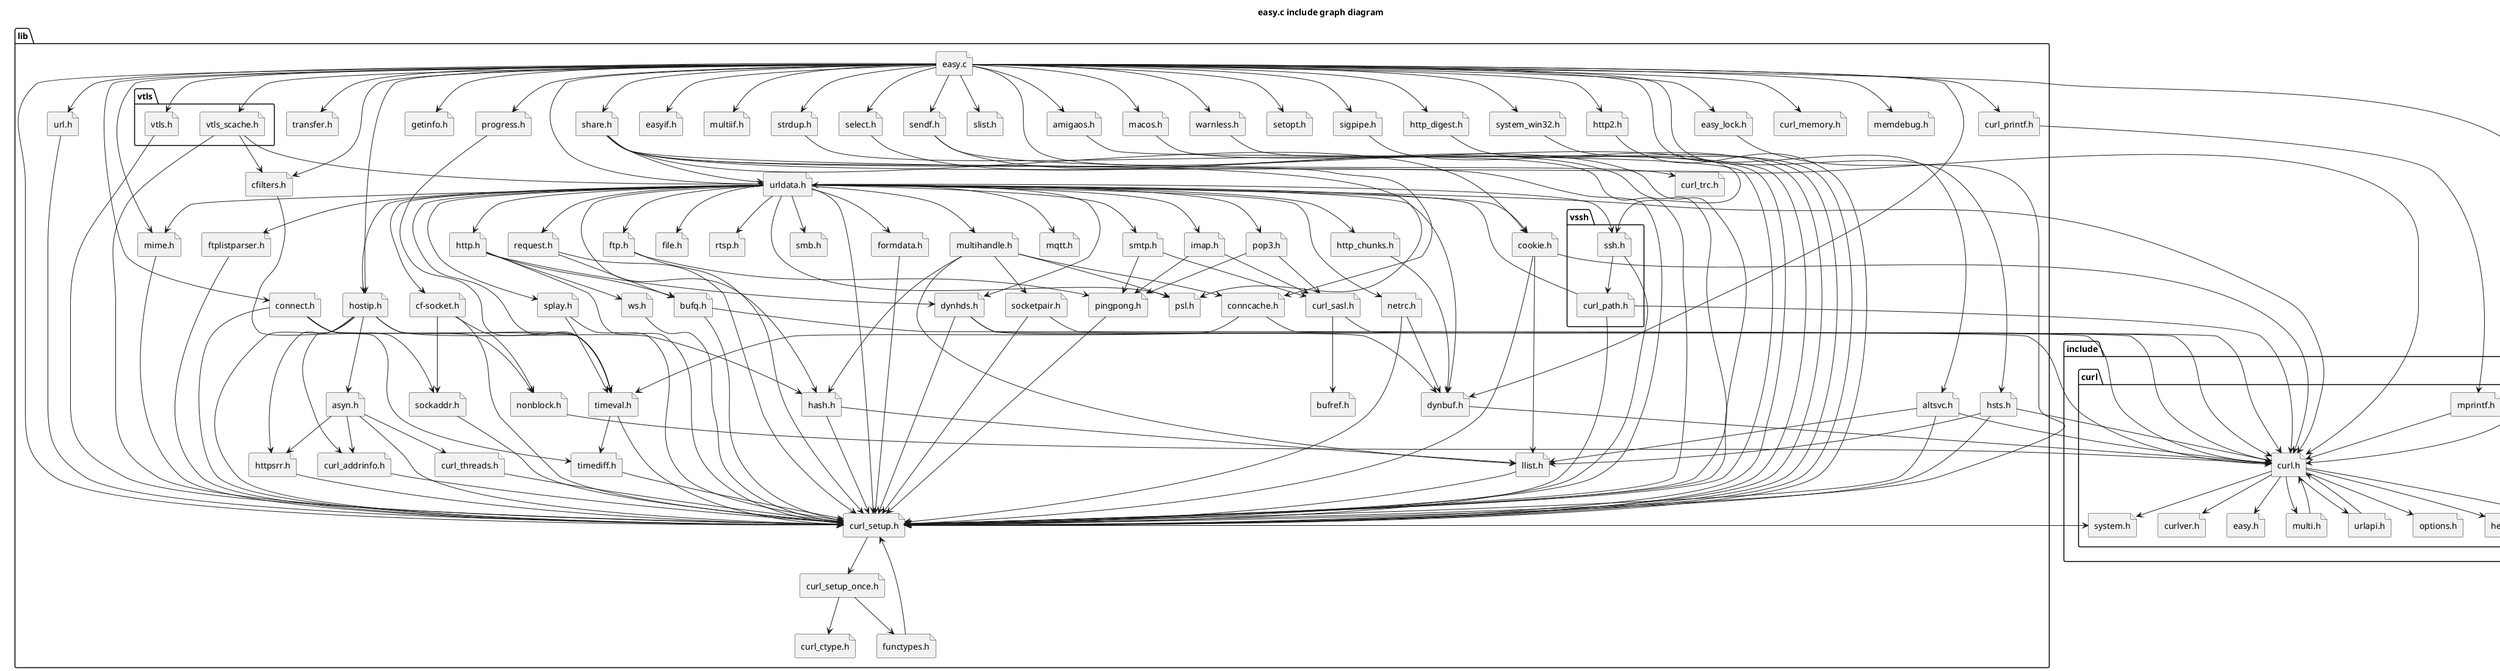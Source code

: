 @startuml
title easy.c include graph diagram
folder "lib" as C_0002232197533113599798 {
file "easy.c" as C_0015287015300646394719 [[https://github.com/curl/curl/blob/34cf9d54a46598c44938aa7598820484d7af7133/lib/easy.c#L0{easy.c}]]
file "curl_setup.h" as C_0000646528085446846279 [[https://github.com/curl/curl/blob/34cf9d54a46598c44938aa7598820484d7af7133/lib/curl_setup.h#L0{curl_setup.h}]]
file "curl_setup_once.h" as C_0004275998670208811999 [[https://github.com/curl/curl/blob/34cf9d54a46598c44938aa7598820484d7af7133/lib/curl_setup_once.h#L0{curl_setup_once.h}]]
file "functypes.h" as C_0007612796725623720580 [[https://github.com/curl/curl/blob/34cf9d54a46598c44938aa7598820484d7af7133/lib/functypes.h#L0{functypes.h}]]
file "curl_ctype.h" as C_0006623058318691467101
file "urldata.h" as C_0008207651817421651111 [[https://github.com/curl/curl/blob/34cf9d54a46598c44938aa7598820484d7af7133/lib/urldata.h#L0{urldata.h}]]
file "cookie.h" as C_0007464746859516693407 [[https://github.com/curl/curl/blob/34cf9d54a46598c44938aa7598820484d7af7133/lib/cookie.h#L0{cookie.h}]]
file "llist.h" as C_0012666957333512907746 [[https://github.com/curl/curl/blob/34cf9d54a46598c44938aa7598820484d7af7133/lib/llist.h#L0{llist.h}]]
file "psl.h" as C_0018015096936557747723 [[https://github.com/curl/curl/blob/34cf9d54a46598c44938aa7598820484d7af7133/lib/psl.h#L0{psl.h}]]
file "formdata.h" as C_0010781941694435776604 [[https://github.com/curl/curl/blob/34cf9d54a46598c44938aa7598820484d7af7133/lib/formdata.h#L0{formdata.h}]]
file "timeval.h" as C_0003942973168093233841 [[https://github.com/curl/curl/blob/34cf9d54a46598c44938aa7598820484d7af7133/lib/timeval.h#L0{timeval.h}]]
file "timediff.h" as C_0004795095474193563733 [[https://github.com/curl/curl/blob/34cf9d54a46598c44938aa7598820484d7af7133/lib/timediff.h#L0{timediff.h}]]
file "http_chunks.h" as C_0002666178959909091589 [[https://github.com/curl/curl/blob/34cf9d54a46598c44938aa7598820484d7af7133/lib/http_chunks.h#L0{http_chunks.h}]]
file "dynbuf.h" as C_0014003302598600533947 [[https://github.com/curl/curl/blob/34cf9d54a46598c44938aa7598820484d7af7133/lib/dynbuf.h#L0{dynbuf.h}]]
file "hostip.h" as C_0006915394037512862599 [[https://github.com/curl/curl/blob/34cf9d54a46598c44938aa7598820484d7af7133/lib/hostip.h#L0{hostip.h}]]
file "hash.h" as C_0013006796626596541886 [[https://github.com/curl/curl/blob/34cf9d54a46598c44938aa7598820484d7af7133/lib/hash.h#L0{hash.h}]]
file "curl_addrinfo.h" as C_0010667465950941099759 [[https://github.com/curl/curl/blob/34cf9d54a46598c44938aa7598820484d7af7133/lib/curl_addrinfo.h#L0{curl_addrinfo.h}]]
file "asyn.h" as C_0003813747961273035177 [[https://github.com/curl/curl/blob/34cf9d54a46598c44938aa7598820484d7af7133/lib/asyn.h#L0{asyn.h}]]
file "httpsrr.h" as C_0002055858696634094718 [[https://github.com/curl/curl/blob/34cf9d54a46598c44938aa7598820484d7af7133/lib/httpsrr.h#L0{httpsrr.h}]]
file "curl_threads.h" as C_0008060883473502103105 [[https://github.com/curl/curl/blob/34cf9d54a46598c44938aa7598820484d7af7133/lib/curl_threads.h#L0{curl_threads.h}]]
file "splay.h" as C_0008866603747769340848 [[https://github.com/curl/curl/blob/34cf9d54a46598c44938aa7598820484d7af7133/lib/splay.h#L0{splay.h}]]
file "dynhds.h" as C_0002455264716415003872 [[https://github.com/curl/curl/blob/34cf9d54a46598c44938aa7598820484d7af7133/lib/dynhds.h#L0{dynhds.h}]]
file "request.h" as C_0006533569611061620602 [[https://github.com/curl/curl/blob/34cf9d54a46598c44938aa7598820484d7af7133/lib/request.h#L0{request.h}]]
file "bufq.h" as C_0015457730248039514923 [[https://github.com/curl/curl/blob/34cf9d54a46598c44938aa7598820484d7af7133/lib/bufq.h#L0{bufq.h}]]
file "netrc.h" as C_0006830955771058752803 [[https://github.com/curl/curl/blob/34cf9d54a46598c44938aa7598820484d7af7133/lib/netrc.h#L0{netrc.h}]]
file "mime.h" as C_0016614371339894094714 [[https://github.com/curl/curl/blob/34cf9d54a46598c44938aa7598820484d7af7133/lib/mime.h#L0{mime.h}]]
file "imap.h" as C_0010497668000691285202 [[https://github.com/curl/curl/blob/34cf9d54a46598c44938aa7598820484d7af7133/lib/imap.h#L0{imap.h}]]
file "pingpong.h" as C_0001311149214681417309 [[https://github.com/curl/curl/blob/34cf9d54a46598c44938aa7598820484d7af7133/lib/pingpong.h#L0{pingpong.h}]]
file "curl_sasl.h" as C_0012495795721550223283 [[https://github.com/curl/curl/blob/34cf9d54a46598c44938aa7598820484d7af7133/lib/curl_sasl.h#L0{curl_sasl.h}]]
file "bufref.h" as C_0000175544538354667254
file "pop3.h" as C_0004294033902666541271 [[https://github.com/curl/curl/blob/34cf9d54a46598c44938aa7598820484d7af7133/lib/pop3.h#L0{pop3.h}]]
file "smtp.h" as C_0012972982946690805707 [[https://github.com/curl/curl/blob/34cf9d54a46598c44938aa7598820484d7af7133/lib/smtp.h#L0{smtp.h}]]
file "ftp.h" as C_0018140035447959041040 [[https://github.com/curl/curl/blob/34cf9d54a46598c44938aa7598820484d7af7133/lib/ftp.h#L0{ftp.h}]]
file "file.h" as C_0004605967144179823329
folder "vssh" as C_0007521860544535015095 {
file "ssh.h" as C_0016135644209072313647 [[https://github.com/curl/curl/blob/34cf9d54a46598c44938aa7598820484d7af7133/lib/vssh/ssh.h#L0{ssh.h}]]
file "curl_path.h" as C_0004449230561238832077 [[https://github.com/curl/curl/blob/34cf9d54a46598c44938aa7598820484d7af7133/lib/vssh/curl_path.h#L0{curl_path.h}]]
}
file "http.h" as C_0015461607327597967714 [[https://github.com/curl/curl/blob/34cf9d54a46598c44938aa7598820484d7af7133/lib/http.h#L0{http.h}]]
file "ws.h" as C_0004045330715466787635 [[https://github.com/curl/curl/blob/34cf9d54a46598c44938aa7598820484d7af7133/lib/ws.h#L0{ws.h}]]
file "rtsp.h" as C_0017619387340773780176
file "smb.h" as C_0005239178427457471455
file "mqtt.h" as C_0005568966205981895727
file "ftplistparser.h" as C_0015789222290820753373 [[https://github.com/curl/curl/blob/34cf9d54a46598c44938aa7598820484d7af7133/lib/ftplistparser.h#L0{ftplistparser.h}]]
file "multihandle.h" as C_0006620376579519105764 [[https://github.com/curl/curl/blob/34cf9d54a46598c44938aa7598820484d7af7133/lib/multihandle.h#L0{multihandle.h}]]
file "conncache.h" as C_0008063598874418293554 [[https://github.com/curl/curl/blob/34cf9d54a46598c44938aa7598820484d7af7133/lib/conncache.h#L0{conncache.h}]]
file "socketpair.h" as C_0016461330404234227394 [[https://github.com/curl/curl/blob/34cf9d54a46598c44938aa7598820484d7af7133/lib/socketpair.h#L0{socketpair.h}]]
file "cf-socket.h" as C_0018166173072760921438 [[https://github.com/curl/curl/blob/34cf9d54a46598c44938aa7598820484d7af7133/lib/cf-socket.h#L0{cf-socket.h}]]
file "nonblock.h" as C_0011853417171601171142 [[https://github.com/curl/curl/blob/34cf9d54a46598c44938aa7598820484d7af7133/lib/nonblock.h#L0{nonblock.h}]]
file "sockaddr.h" as C_0014769138356066899486 [[https://github.com/curl/curl/blob/34cf9d54a46598c44938aa7598820484d7af7133/lib/sockaddr.h#L0{sockaddr.h}]]
file "transfer.h" as C_0012167518981426832310
folder "vtls" as C_0001362615496805344961 {
file "vtls.h" as C_0005504902741118184693 [[https://github.com/curl/curl/blob/34cf9d54a46598c44938aa7598820484d7af7133/lib/vtls/vtls.h#L0{vtls.h}]]
file "vtls_scache.h" as C_0013477963200957504372 [[https://github.com/curl/curl/blob/34cf9d54a46598c44938aa7598820484d7af7133/lib/vtls/vtls_scache.h#L0{vtls_scache.h}]]
}
file "cfilters.h" as C_0015793645595068977855 [[https://github.com/curl/curl/blob/34cf9d54a46598c44938aa7598820484d7af7133/lib/cfilters.h#L0{cfilters.h}]]
file "url.h" as C_0014958045505142703132 [[https://github.com/curl/curl/blob/34cf9d54a46598c44938aa7598820484d7af7133/lib/url.h#L0{url.h}]]
file "getinfo.h" as C_0012674648236147648524
file "share.h" as C_0002540627672727603488 [[https://github.com/curl/curl/blob/34cf9d54a46598c44938aa7598820484d7af7133/lib/share.h#L0{share.h}]]
file "strdup.h" as C_0015582106932737828056 [[https://github.com/curl/curl/blob/34cf9d54a46598c44938aa7598820484d7af7133/lib/strdup.h#L0{strdup.h}]]
file "progress.h" as C_0001301682878974738595 [[https://github.com/curl/curl/blob/34cf9d54a46598c44938aa7598820484d7af7133/lib/progress.h#L0{progress.h}]]
file "easyif.h" as C_0008830496881248380670
file "multiif.h" as C_0015363070810358473807
file "select.h" as C_0001082454413831469589 [[https://github.com/curl/curl/blob/34cf9d54a46598c44938aa7598820484d7af7133/lib/select.h#L0{select.h}]]
file "sendf.h" as C_0004144397109022036675 [[https://github.com/curl/curl/blob/34cf9d54a46598c44938aa7598820484d7af7133/lib/sendf.h#L0{sendf.h}]]
file "curl_trc.h" as C_0004523884406253102559
file "connect.h" as C_0010302801373838266337 [[https://github.com/curl/curl/blob/34cf9d54a46598c44938aa7598820484d7af7133/lib/connect.h#L0{connect.h}]]
file "slist.h" as C_0007799619029719294405
file "amigaos.h" as C_0011277163050439453471 [[https://github.com/curl/curl/blob/34cf9d54a46598c44938aa7598820484d7af7133/lib/amigaos.h#L0{amigaos.h}]]
file "macos.h" as C_0015919380896891542405 [[https://github.com/curl/curl/blob/34cf9d54a46598c44938aa7598820484d7af7133/lib/macos.h#L0{macos.h}]]
file "warnless.h" as C_0015719645572827506202 [[https://github.com/curl/curl/blob/34cf9d54a46598c44938aa7598820484d7af7133/lib/warnless.h#L0{warnless.h}]]
file "sigpipe.h" as C_0016083325725982440845 [[https://github.com/curl/curl/blob/34cf9d54a46598c44938aa7598820484d7af7133/lib/sigpipe.h#L0{sigpipe.h}]]
file "setopt.h" as C_0010360135695613795994
file "http_digest.h" as C_0014129302005015621121 [[https://github.com/curl/curl/blob/34cf9d54a46598c44938aa7598820484d7af7133/lib/http_digest.h#L0{http_digest.h}]]
file "system_win32.h" as C_0001308338102180164908 [[https://github.com/curl/curl/blob/34cf9d54a46598c44938aa7598820484d7af7133/lib/system_win32.h#L0{system_win32.h}]]
file "http2.h" as C_0006615011014783329473 [[https://github.com/curl/curl/blob/34cf9d54a46598c44938aa7598820484d7af7133/lib/http2.h#L0{http2.h}]]
file "altsvc.h" as C_0005315550643936713489 [[https://github.com/curl/curl/blob/34cf9d54a46598c44938aa7598820484d7af7133/lib/altsvc.h#L0{altsvc.h}]]
file "hsts.h" as C_0015728556449014590454 [[https://github.com/curl/curl/blob/34cf9d54a46598c44938aa7598820484d7af7133/lib/hsts.h#L0{hsts.h}]]
file "easy_lock.h" as C_0017876964564993366609 [[https://github.com/curl/curl/blob/34cf9d54a46598c44938aa7598820484d7af7133/lib/easy_lock.h#L0{easy_lock.h}]]
file "curl_printf.h" as C_0010502834412866354922 [[https://github.com/curl/curl/blob/34cf9d54a46598c44938aa7598820484d7af7133/lib/curl_printf.h#L0{curl_printf.h}]]
file "curl_memory.h" as C_0004933112301597289147
file "memdebug.h" as C_0013827795599110825914
}
folder "include" as C_0007915299339925655008 {
folder "curl" as C_0007146302749926702420 {
file "system.h" as C_0016693489888371275527 [[https://github.com/curl/curl/blob/34cf9d54a46598c44938aa7598820484d7af7133/include/curl/system.h#L0{system.h}]]
file "curl.h" as C_0012804285835769517057 [[https://github.com/curl/curl/blob/34cf9d54a46598c44938aa7598820484d7af7133/include/curl/curl.h#L0{curl.h}]]
file "curlver.h" as C_0009206911265916995742
file "easy.h" as C_0012389364656429727111
file "multi.h" as C_0011212719967525019242 [[https://github.com/curl/curl/blob/34cf9d54a46598c44938aa7598820484d7af7133/include/curl/multi.h#L0{multi.h}]]
file "urlapi.h" as C_0010166787330142081819 [[https://github.com/curl/curl/blob/34cf9d54a46598c44938aa7598820484d7af7133/include/curl/urlapi.h#L0{urlapi.h}]]
file "options.h" as C_0014460317465764231122
file "header.h" as C_0002560357370191304202
file "websockets.h" as C_0018284462356694775209
file "mprintf.h" as C_0002394132372750362354 [[https://github.com/curl/curl/blob/34cf9d54a46598c44938aa7598820484d7af7133/include/curl/mprintf.h#L0{mprintf.h}]]
}
}
C_0015287015300646394719 --> C_0000646528085446846279
C_0015287015300646394719 --> C_0008207651817421651111
C_0015287015300646394719 --> C_0012804285835769517057
C_0015287015300646394719 --> C_0012167518981426832310
C_0015287015300646394719 --> C_0005504902741118184693
C_0015287015300646394719 --> C_0013477963200957504372
C_0015287015300646394719 --> C_0014958045505142703132
C_0015287015300646394719 --> C_0012674648236147648524
C_0015287015300646394719 --> C_0006915394037512862599
C_0015287015300646394719 --> C_0002540627672727603488
C_0015287015300646394719 --> C_0015582106932737828056
C_0015287015300646394719 --> C_0001301682878974738595
C_0015287015300646394719 --> C_0008830496881248380670
C_0015287015300646394719 --> C_0015363070810358473807
C_0015287015300646394719 --> C_0001082454413831469589
C_0015287015300646394719 --> C_0015793645595068977855
C_0015287015300646394719 --> C_0004144397109022036675
C_0015287015300646394719 --> C_0010302801373838266337
C_0015287015300646394719 --> C_0007799619029719294405
C_0015287015300646394719 --> C_0016614371339894094714
C_0015287015300646394719 --> C_0011277163050439453471
C_0015287015300646394719 --> C_0015919380896891542405
C_0015287015300646394719 --> C_0015719645572827506202
C_0015287015300646394719 --> C_0016083325725982440845
C_0015287015300646394719 --> C_0016135644209072313647
C_0015287015300646394719 --> C_0010360135695613795994
C_0015287015300646394719 --> C_0014129302005015621121
C_0015287015300646394719 --> C_0001308338102180164908
C_0015287015300646394719 --> C_0006615011014783329473
C_0015287015300646394719 --> C_0014003302598600533947
C_0015287015300646394719 --> C_0005315550643936713489
C_0015287015300646394719 --> C_0015728556449014590454
C_0015287015300646394719 --> C_0017876964564993366609
C_0015287015300646394719 --> C_0010502834412866354922
C_0015287015300646394719 --> C_0004933112301597289147
C_0015287015300646394719 --> C_0013827795599110825914
C_0000646528085446846279 --> C_0016693489888371275527
C_0000646528085446846279 --> C_0004275998670208811999
C_0004275998670208811999 --> C_0007612796725623720580
C_0004275998670208811999 --> C_0006623058318691467101
C_0007612796725623720580 --> C_0000646528085446846279
C_0008207651817421651111 --> C_0000646528085446846279
C_0008207651817421651111 --> C_0007464746859516693407
C_0008207651817421651111 --> C_0018015096936557747723
C_0008207651817421651111 --> C_0010781941694435776604
C_0008207651817421651111 --> C_0003942973168093233841
C_0008207651817421651111 --> C_0012804285835769517057
C_0008207651817421651111 --> C_0002666178959909091589
C_0008207651817421651111 --> C_0006915394037512862599
C_0008207651817421651111 --> C_0013006796626596541886
C_0008207651817421651111 --> C_0008866603747769340848
C_0008207651817421651111 --> C_0014003302598600533947
C_0008207651817421651111 --> C_0002455264716415003872
C_0008207651817421651111 --> C_0006533569611061620602
C_0008207651817421651111 --> C_0006830955771058752803
C_0008207651817421651111 --> C_0016614371339894094714
C_0008207651817421651111 --> C_0010497668000691285202
C_0008207651817421651111 --> C_0004294033902666541271
C_0008207651817421651111 --> C_0012972982946690805707
C_0008207651817421651111 --> C_0018140035447959041040
C_0008207651817421651111 --> C_0004605967144179823329
C_0008207651817421651111 --> C_0016135644209072313647
C_0008207651817421651111 --> C_0015461607327597967714
C_0008207651817421651111 --> C_0017619387340773780176
C_0008207651817421651111 --> C_0005239178427457471455
C_0008207651817421651111 --> C_0005568966205981895727
C_0008207651817421651111 --> C_0015789222290820753373
C_0008207651817421651111 --> C_0006620376579519105764
C_0008207651817421651111 --> C_0018166173072760921438
C_0007464746859516693407 --> C_0000646528085446846279
C_0007464746859516693407 --> C_0012804285835769517057
C_0007464746859516693407 --> C_0012666957333512907746
C_0012666957333512907746 --> C_0000646528085446846279
C_0010781941694435776604 --> C_0000646528085446846279
C_0003942973168093233841 --> C_0000646528085446846279
C_0003942973168093233841 --> C_0004795095474193563733
C_0004795095474193563733 --> C_0000646528085446846279
C_0002666178959909091589 --> C_0014003302598600533947
C_0014003302598600533947 --> C_0012804285835769517057
C_0006915394037512862599 --> C_0000646528085446846279
C_0006915394037512862599 --> C_0013006796626596541886
C_0006915394037512862599 --> C_0010667465950941099759
C_0006915394037512862599 --> C_0003942973168093233841
C_0006915394037512862599 --> C_0003813747961273035177
C_0006915394037512862599 --> C_0002055858696634094718
C_0013006796626596541886 --> C_0000646528085446846279
C_0013006796626596541886 --> C_0012666957333512907746
C_0010667465950941099759 --> C_0000646528085446846279
C_0003813747961273035177 --> C_0000646528085446846279
C_0003813747961273035177 --> C_0010667465950941099759
C_0003813747961273035177 --> C_0002055858696634094718
C_0003813747961273035177 --> C_0008060883473502103105
C_0002055858696634094718 --> C_0000646528085446846279
C_0008060883473502103105 --> C_0000646528085446846279
C_0008866603747769340848 --> C_0000646528085446846279
C_0008866603747769340848 --> C_0003942973168093233841
C_0002455264716415003872 --> C_0000646528085446846279
C_0002455264716415003872 --> C_0012804285835769517057
C_0002455264716415003872 --> C_0014003302598600533947
C_0006533569611061620602 --> C_0000646528085446846279
C_0006533569611061620602 --> C_0015457730248039514923
C_0015457730248039514923 --> C_0000646528085446846279
C_0015457730248039514923 --> C_0012804285835769517057
C_0006830955771058752803 --> C_0000646528085446846279
C_0006830955771058752803 --> C_0014003302598600533947
C_0016614371339894094714 --> C_0000646528085446846279
C_0010497668000691285202 --> C_0001311149214681417309
C_0010497668000691285202 --> C_0012495795721550223283
C_0001311149214681417309 --> C_0000646528085446846279
C_0012495795721550223283 --> C_0012804285835769517057
C_0012495795721550223283 --> C_0000175544538354667254
C_0004294033902666541271 --> C_0001311149214681417309
C_0004294033902666541271 --> C_0012495795721550223283
C_0012972982946690805707 --> C_0001311149214681417309
C_0012972982946690805707 --> C_0012495795721550223283
C_0018140035447959041040 --> C_0000646528085446846279
C_0018140035447959041040 --> C_0001311149214681417309
C_0016135644209072313647 --> C_0000646528085446846279
C_0016135644209072313647 --> C_0004449230561238832077
C_0004449230561238832077 --> C_0000646528085446846279
C_0004449230561238832077 --> C_0012804285835769517057
C_0004449230561238832077 --> C_0008207651817421651111
C_0015461607327597967714 --> C_0000646528085446846279
C_0015461607327597967714 --> C_0015457730248039514923
C_0015461607327597967714 --> C_0002455264716415003872
C_0015461607327597967714 --> C_0004045330715466787635
C_0004045330715466787635 --> C_0000646528085446846279
C_0015789222290820753373 --> C_0000646528085446846279
C_0006620376579519105764 --> C_0012666957333512907746
C_0006620376579519105764 --> C_0013006796626596541886
C_0006620376579519105764 --> C_0008063598874418293554
C_0006620376579519105764 --> C_0018015096936557747723
C_0006620376579519105764 --> C_0016461330404234227394
C_0008063598874418293554 --> C_0012804285835769517057
C_0008063598874418293554 --> C_0003942973168093233841
C_0016461330404234227394 --> C_0000646528085446846279
C_0016461330404234227394 --> C_0012804285835769517057
C_0018166173072760921438 --> C_0000646528085446846279
C_0018166173072760921438 --> C_0011853417171601171142
C_0018166173072760921438 --> C_0014769138356066899486
C_0011853417171601171142 --> C_0012804285835769517057
C_0014769138356066899486 --> C_0000646528085446846279
C_0005504902741118184693 --> C_0000646528085446846279
C_0013477963200957504372 --> C_0000646528085446846279
C_0013477963200957504372 --> C_0015793645595068977855
C_0013477963200957504372 --> C_0008207651817421651111
C_0015793645595068977855 --> C_0004795095474193563733
C_0014958045505142703132 --> C_0000646528085446846279
C_0002540627672727603488 --> C_0000646528085446846279
C_0002540627672727603488 --> C_0012804285835769517057
C_0002540627672727603488 --> C_0007464746859516693407
C_0002540627672727603488 --> C_0018015096936557747723
C_0002540627672727603488 --> C_0008207651817421651111
C_0002540627672727603488 --> C_0008063598874418293554
C_0015582106932737828056 --> C_0000646528085446846279
C_0001301682878974738595 --> C_0003942973168093233841
C_0001082454413831469589 --> C_0000646528085446846279
C_0004144397109022036675 --> C_0000646528085446846279
C_0004144397109022036675 --> C_0004523884406253102559
C_0010302801373838266337 --> C_0000646528085446846279
C_0010302801373838266337 --> C_0011853417171601171142
C_0010302801373838266337 --> C_0014769138356066899486
C_0010302801373838266337 --> C_0003942973168093233841
C_0011277163050439453471 --> C_0000646528085446846279
C_0015919380896891542405 --> C_0000646528085446846279
C_0015719645572827506202 --> C_0000646528085446846279
C_0016083325725982440845 --> C_0000646528085446846279
C_0014129302005015621121 --> C_0000646528085446846279
C_0001308338102180164908 --> C_0000646528085446846279
C_0006615011014783329473 --> C_0000646528085446846279
C_0005315550643936713489 --> C_0000646528085446846279
C_0005315550643936713489 --> C_0012804285835769517057
C_0005315550643936713489 --> C_0012666957333512907746
C_0015728556449014590454 --> C_0000646528085446846279
C_0015728556449014590454 --> C_0012804285835769517057
C_0015728556449014590454 --> C_0012666957333512907746
C_0017876964564993366609 --> C_0000646528085446846279
C_0010502834412866354922 --> C_0002394132372750362354
C_0012804285835769517057 --> C_0009206911265916995742
C_0012804285835769517057 --> C_0016693489888371275527
C_0012804285835769517057 --> C_0012389364656429727111
C_0012804285835769517057 --> C_0011212719967525019242
C_0012804285835769517057 --> C_0010166787330142081819
C_0012804285835769517057 --> C_0014460317465764231122
C_0012804285835769517057 --> C_0002560357370191304202
C_0012804285835769517057 --> C_0018284462356694775209
C_0011212719967525019242 --> C_0012804285835769517057
C_0010166787330142081819 --> C_0012804285835769517057
C_0002394132372750362354 --> C_0012804285835769517057

'Generated with clang-uml, version 0.6.0
'LLVM version Ubuntu clang version 19.1.1 (1ubuntu1)
@enduml
